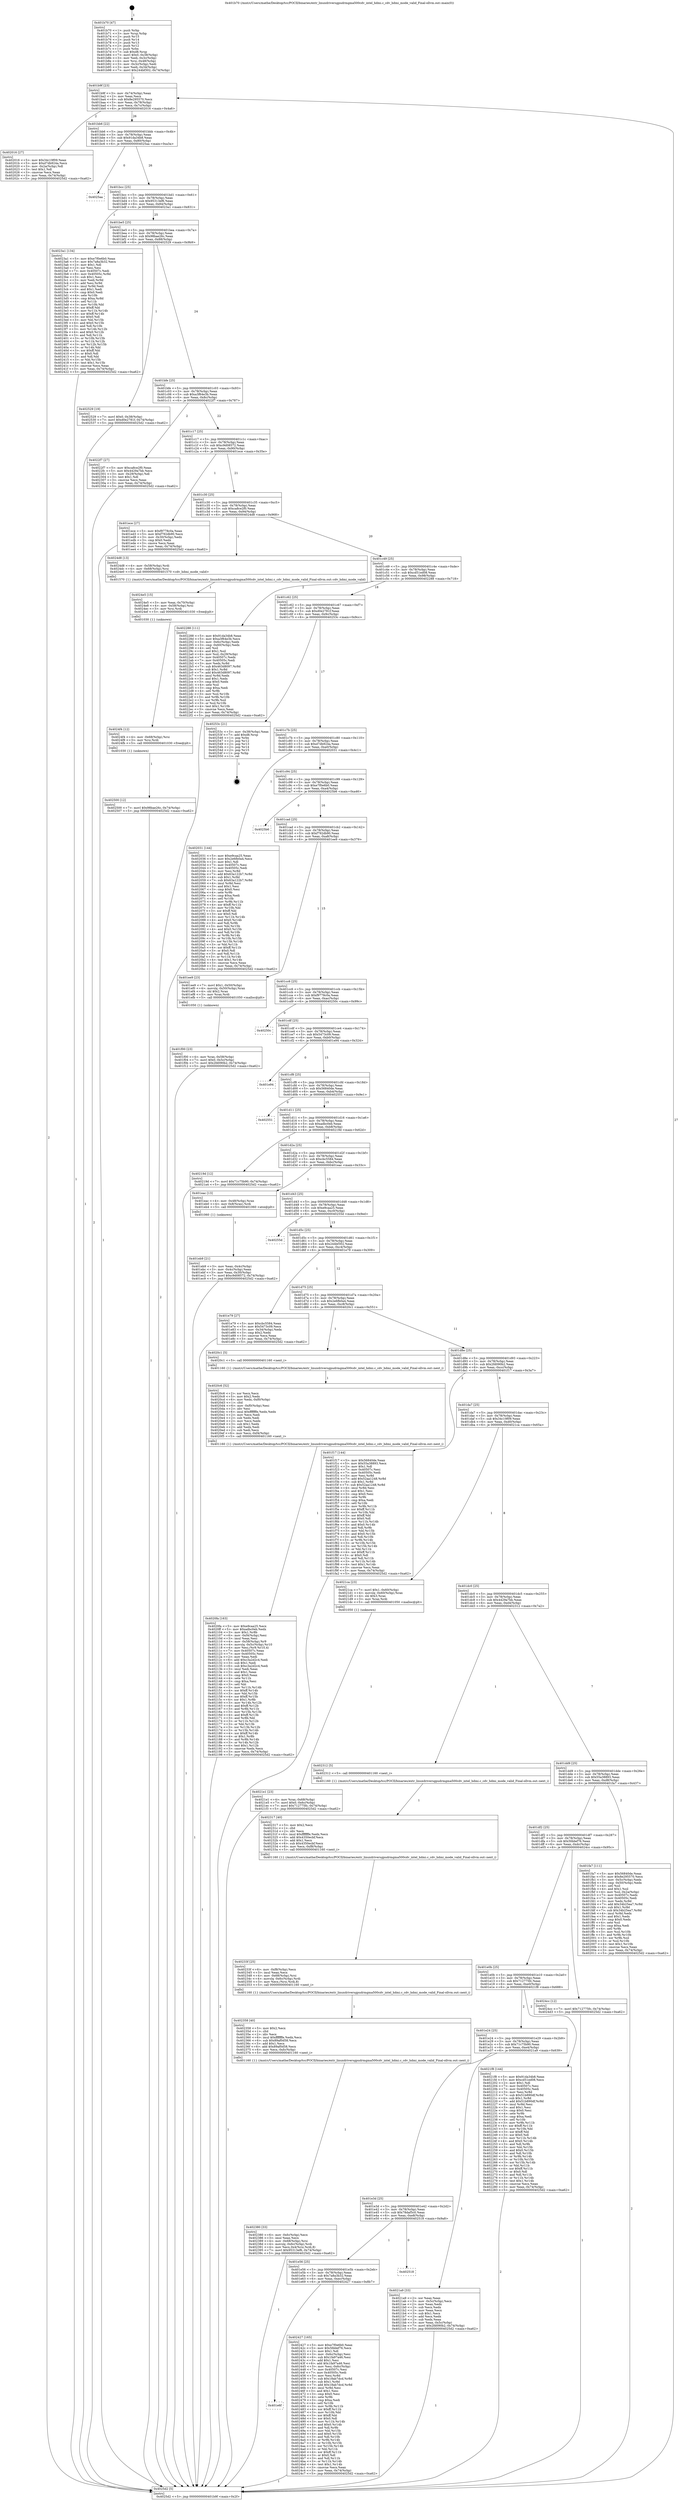 digraph "0x401b70" {
  label = "0x401b70 (/mnt/c/Users/mathe/Desktop/tcc/POCII/binaries/extr_linuxdriversgpudrmgma500cdv_intel_hdmi.c_cdv_hdmi_mode_valid_Final-ollvm.out::main(0))"
  labelloc = "t"
  node[shape=record]

  Entry [label="",width=0.3,height=0.3,shape=circle,fillcolor=black,style=filled]
  "0x401b9f" [label="{
     0x401b9f [23]\l
     | [instrs]\l
     &nbsp;&nbsp;0x401b9f \<+3\>: mov -0x74(%rbp),%eax\l
     &nbsp;&nbsp;0x401ba2 \<+2\>: mov %eax,%ecx\l
     &nbsp;&nbsp;0x401ba4 \<+6\>: sub $0x8e295570,%ecx\l
     &nbsp;&nbsp;0x401baa \<+3\>: mov %eax,-0x78(%rbp)\l
     &nbsp;&nbsp;0x401bad \<+3\>: mov %ecx,-0x7c(%rbp)\l
     &nbsp;&nbsp;0x401bb0 \<+6\>: je 0000000000402016 \<main+0x4a6\>\l
  }"]
  "0x402016" [label="{
     0x402016 [27]\l
     | [instrs]\l
     &nbsp;&nbsp;0x402016 \<+5\>: mov $0x34c19f09,%eax\l
     &nbsp;&nbsp;0x40201b \<+5\>: mov $0xd7db924a,%ecx\l
     &nbsp;&nbsp;0x402020 \<+3\>: mov -0x2a(%rbp),%dl\l
     &nbsp;&nbsp;0x402023 \<+3\>: test $0x1,%dl\l
     &nbsp;&nbsp;0x402026 \<+3\>: cmovne %ecx,%eax\l
     &nbsp;&nbsp;0x402029 \<+3\>: mov %eax,-0x74(%rbp)\l
     &nbsp;&nbsp;0x40202c \<+5\>: jmp 00000000004025d2 \<main+0xa62\>\l
  }"]
  "0x401bb6" [label="{
     0x401bb6 [22]\l
     | [instrs]\l
     &nbsp;&nbsp;0x401bb6 \<+5\>: jmp 0000000000401bbb \<main+0x4b\>\l
     &nbsp;&nbsp;0x401bbb \<+3\>: mov -0x78(%rbp),%eax\l
     &nbsp;&nbsp;0x401bbe \<+5\>: sub $0x91da34b8,%eax\l
     &nbsp;&nbsp;0x401bc3 \<+3\>: mov %eax,-0x80(%rbp)\l
     &nbsp;&nbsp;0x401bc6 \<+6\>: je 00000000004025aa \<main+0xa3a\>\l
  }"]
  Exit [label="",width=0.3,height=0.3,shape=circle,fillcolor=black,style=filled,peripheries=2]
  "0x4025aa" [label="{
     0x4025aa\l
  }", style=dashed]
  "0x401bcc" [label="{
     0x401bcc [25]\l
     | [instrs]\l
     &nbsp;&nbsp;0x401bcc \<+5\>: jmp 0000000000401bd1 \<main+0x61\>\l
     &nbsp;&nbsp;0x401bd1 \<+3\>: mov -0x78(%rbp),%eax\l
     &nbsp;&nbsp;0x401bd4 \<+5\>: sub $0x95313ef6,%eax\l
     &nbsp;&nbsp;0x401bd9 \<+6\>: mov %eax,-0x84(%rbp)\l
     &nbsp;&nbsp;0x401bdf \<+6\>: je 00000000004023a1 \<main+0x831\>\l
  }"]
  "0x402500" [label="{
     0x402500 [12]\l
     | [instrs]\l
     &nbsp;&nbsp;0x402500 \<+7\>: movl $0x98bae26c,-0x74(%rbp)\l
     &nbsp;&nbsp;0x402507 \<+5\>: jmp 00000000004025d2 \<main+0xa62\>\l
  }"]
  "0x4023a1" [label="{
     0x4023a1 [134]\l
     | [instrs]\l
     &nbsp;&nbsp;0x4023a1 \<+5\>: mov $0xe7f0e6b0,%eax\l
     &nbsp;&nbsp;0x4023a6 \<+5\>: mov $0x7a8a3b32,%ecx\l
     &nbsp;&nbsp;0x4023ab \<+2\>: mov $0x1,%dl\l
     &nbsp;&nbsp;0x4023ad \<+2\>: xor %esi,%esi\l
     &nbsp;&nbsp;0x4023af \<+7\>: mov 0x40507c,%edi\l
     &nbsp;&nbsp;0x4023b6 \<+8\>: mov 0x40505c,%r8d\l
     &nbsp;&nbsp;0x4023be \<+3\>: sub $0x1,%esi\l
     &nbsp;&nbsp;0x4023c1 \<+3\>: mov %edi,%r9d\l
     &nbsp;&nbsp;0x4023c4 \<+3\>: add %esi,%r9d\l
     &nbsp;&nbsp;0x4023c7 \<+4\>: imul %r9d,%edi\l
     &nbsp;&nbsp;0x4023cb \<+3\>: and $0x1,%edi\l
     &nbsp;&nbsp;0x4023ce \<+3\>: cmp $0x0,%edi\l
     &nbsp;&nbsp;0x4023d1 \<+4\>: sete %r10b\l
     &nbsp;&nbsp;0x4023d5 \<+4\>: cmp $0xa,%r8d\l
     &nbsp;&nbsp;0x4023d9 \<+4\>: setl %r11b\l
     &nbsp;&nbsp;0x4023dd \<+3\>: mov %r10b,%bl\l
     &nbsp;&nbsp;0x4023e0 \<+3\>: xor $0xff,%bl\l
     &nbsp;&nbsp;0x4023e3 \<+3\>: mov %r11b,%r14b\l
     &nbsp;&nbsp;0x4023e6 \<+4\>: xor $0xff,%r14b\l
     &nbsp;&nbsp;0x4023ea \<+3\>: xor $0x0,%dl\l
     &nbsp;&nbsp;0x4023ed \<+3\>: mov %bl,%r15b\l
     &nbsp;&nbsp;0x4023f0 \<+4\>: and $0x0,%r15b\l
     &nbsp;&nbsp;0x4023f4 \<+3\>: and %dl,%r10b\l
     &nbsp;&nbsp;0x4023f7 \<+3\>: mov %r14b,%r12b\l
     &nbsp;&nbsp;0x4023fa \<+4\>: and $0x0,%r12b\l
     &nbsp;&nbsp;0x4023fe \<+3\>: and %dl,%r11b\l
     &nbsp;&nbsp;0x402401 \<+3\>: or %r10b,%r15b\l
     &nbsp;&nbsp;0x402404 \<+3\>: or %r11b,%r12b\l
     &nbsp;&nbsp;0x402407 \<+3\>: xor %r12b,%r15b\l
     &nbsp;&nbsp;0x40240a \<+3\>: or %r14b,%bl\l
     &nbsp;&nbsp;0x40240d \<+3\>: xor $0xff,%bl\l
     &nbsp;&nbsp;0x402410 \<+3\>: or $0x0,%dl\l
     &nbsp;&nbsp;0x402413 \<+2\>: and %dl,%bl\l
     &nbsp;&nbsp;0x402415 \<+3\>: or %bl,%r15b\l
     &nbsp;&nbsp;0x402418 \<+4\>: test $0x1,%r15b\l
     &nbsp;&nbsp;0x40241c \<+3\>: cmovne %ecx,%eax\l
     &nbsp;&nbsp;0x40241f \<+3\>: mov %eax,-0x74(%rbp)\l
     &nbsp;&nbsp;0x402422 \<+5\>: jmp 00000000004025d2 \<main+0xa62\>\l
  }"]
  "0x401be5" [label="{
     0x401be5 [25]\l
     | [instrs]\l
     &nbsp;&nbsp;0x401be5 \<+5\>: jmp 0000000000401bea \<main+0x7a\>\l
     &nbsp;&nbsp;0x401bea \<+3\>: mov -0x78(%rbp),%eax\l
     &nbsp;&nbsp;0x401bed \<+5\>: sub $0x98bae26c,%eax\l
     &nbsp;&nbsp;0x401bf2 \<+6\>: mov %eax,-0x88(%rbp)\l
     &nbsp;&nbsp;0x401bf8 \<+6\>: je 0000000000402529 \<main+0x9b9\>\l
  }"]
  "0x4024f4" [label="{
     0x4024f4 [12]\l
     | [instrs]\l
     &nbsp;&nbsp;0x4024f4 \<+4\>: mov -0x68(%rbp),%rsi\l
     &nbsp;&nbsp;0x4024f8 \<+3\>: mov %rsi,%rdi\l
     &nbsp;&nbsp;0x4024fb \<+5\>: call 0000000000401030 \<free@plt\>\l
     | [calls]\l
     &nbsp;&nbsp;0x401030 \{1\} (unknown)\l
  }"]
  "0x402529" [label="{
     0x402529 [19]\l
     | [instrs]\l
     &nbsp;&nbsp;0x402529 \<+7\>: movl $0x0,-0x38(%rbp)\l
     &nbsp;&nbsp;0x402530 \<+7\>: movl $0xd0e2781f,-0x74(%rbp)\l
     &nbsp;&nbsp;0x402537 \<+5\>: jmp 00000000004025d2 \<main+0xa62\>\l
  }"]
  "0x401bfe" [label="{
     0x401bfe [25]\l
     | [instrs]\l
     &nbsp;&nbsp;0x401bfe \<+5\>: jmp 0000000000401c03 \<main+0x93\>\l
     &nbsp;&nbsp;0x401c03 \<+3\>: mov -0x78(%rbp),%eax\l
     &nbsp;&nbsp;0x401c06 \<+5\>: sub $0xa3f64e3b,%eax\l
     &nbsp;&nbsp;0x401c0b \<+6\>: mov %eax,-0x8c(%rbp)\l
     &nbsp;&nbsp;0x401c11 \<+6\>: je 00000000004022f7 \<main+0x787\>\l
  }"]
  "0x4024e5" [label="{
     0x4024e5 [15]\l
     | [instrs]\l
     &nbsp;&nbsp;0x4024e5 \<+3\>: mov %eax,-0x70(%rbp)\l
     &nbsp;&nbsp;0x4024e8 \<+4\>: mov -0x58(%rbp),%rsi\l
     &nbsp;&nbsp;0x4024ec \<+3\>: mov %rsi,%rdi\l
     &nbsp;&nbsp;0x4024ef \<+5\>: call 0000000000401030 \<free@plt\>\l
     | [calls]\l
     &nbsp;&nbsp;0x401030 \{1\} (unknown)\l
  }"]
  "0x4022f7" [label="{
     0x4022f7 [27]\l
     | [instrs]\l
     &nbsp;&nbsp;0x4022f7 \<+5\>: mov $0xca8ce2f0,%eax\l
     &nbsp;&nbsp;0x4022fc \<+5\>: mov $0x4429a7bb,%ecx\l
     &nbsp;&nbsp;0x402301 \<+3\>: mov -0x29(%rbp),%dl\l
     &nbsp;&nbsp;0x402304 \<+3\>: test $0x1,%dl\l
     &nbsp;&nbsp;0x402307 \<+3\>: cmovne %ecx,%eax\l
     &nbsp;&nbsp;0x40230a \<+3\>: mov %eax,-0x74(%rbp)\l
     &nbsp;&nbsp;0x40230d \<+5\>: jmp 00000000004025d2 \<main+0xa62\>\l
  }"]
  "0x401c17" [label="{
     0x401c17 [25]\l
     | [instrs]\l
     &nbsp;&nbsp;0x401c17 \<+5\>: jmp 0000000000401c1c \<main+0xac\>\l
     &nbsp;&nbsp;0x401c1c \<+3\>: mov -0x78(%rbp),%eax\l
     &nbsp;&nbsp;0x401c1f \<+5\>: sub $0xc9d08572,%eax\l
     &nbsp;&nbsp;0x401c24 \<+6\>: mov %eax,-0x90(%rbp)\l
     &nbsp;&nbsp;0x401c2a \<+6\>: je 0000000000401ece \<main+0x35e\>\l
  }"]
  "0x401e6f" [label="{
     0x401e6f\l
  }", style=dashed]
  "0x401ece" [label="{
     0x401ece [27]\l
     | [instrs]\l
     &nbsp;&nbsp;0x401ece \<+5\>: mov $0xf9778c0a,%eax\l
     &nbsp;&nbsp;0x401ed3 \<+5\>: mov $0xf792db90,%ecx\l
     &nbsp;&nbsp;0x401ed8 \<+3\>: mov -0x30(%rbp),%edx\l
     &nbsp;&nbsp;0x401edb \<+3\>: cmp $0x0,%edx\l
     &nbsp;&nbsp;0x401ede \<+3\>: cmove %ecx,%eax\l
     &nbsp;&nbsp;0x401ee1 \<+3\>: mov %eax,-0x74(%rbp)\l
     &nbsp;&nbsp;0x401ee4 \<+5\>: jmp 00000000004025d2 \<main+0xa62\>\l
  }"]
  "0x401c30" [label="{
     0x401c30 [25]\l
     | [instrs]\l
     &nbsp;&nbsp;0x401c30 \<+5\>: jmp 0000000000401c35 \<main+0xc5\>\l
     &nbsp;&nbsp;0x401c35 \<+3\>: mov -0x78(%rbp),%eax\l
     &nbsp;&nbsp;0x401c38 \<+5\>: sub $0xca8ce2f0,%eax\l
     &nbsp;&nbsp;0x401c3d \<+6\>: mov %eax,-0x94(%rbp)\l
     &nbsp;&nbsp;0x401c43 \<+6\>: je 00000000004024d8 \<main+0x968\>\l
  }"]
  "0x402427" [label="{
     0x402427 [165]\l
     | [instrs]\l
     &nbsp;&nbsp;0x402427 \<+5\>: mov $0xe7f0e6b0,%eax\l
     &nbsp;&nbsp;0x40242c \<+5\>: mov $0x5fddef76,%ecx\l
     &nbsp;&nbsp;0x402431 \<+2\>: mov $0x1,%dl\l
     &nbsp;&nbsp;0x402433 \<+3\>: mov -0x6c(%rbp),%esi\l
     &nbsp;&nbsp;0x402436 \<+6\>: sub $0x1fa97a46,%esi\l
     &nbsp;&nbsp;0x40243c \<+3\>: add $0x1,%esi\l
     &nbsp;&nbsp;0x40243f \<+6\>: add $0x1fa97a46,%esi\l
     &nbsp;&nbsp;0x402445 \<+3\>: mov %esi,-0x6c(%rbp)\l
     &nbsp;&nbsp;0x402448 \<+7\>: mov 0x40507c,%esi\l
     &nbsp;&nbsp;0x40244f \<+7\>: mov 0x40505c,%edi\l
     &nbsp;&nbsp;0x402456 \<+3\>: mov %esi,%r8d\l
     &nbsp;&nbsp;0x402459 \<+7\>: sub $0x18ab7dcd,%r8d\l
     &nbsp;&nbsp;0x402460 \<+4\>: sub $0x1,%r8d\l
     &nbsp;&nbsp;0x402464 \<+7\>: add $0x18ab7dcd,%r8d\l
     &nbsp;&nbsp;0x40246b \<+4\>: imul %r8d,%esi\l
     &nbsp;&nbsp;0x40246f \<+3\>: and $0x1,%esi\l
     &nbsp;&nbsp;0x402472 \<+3\>: cmp $0x0,%esi\l
     &nbsp;&nbsp;0x402475 \<+4\>: sete %r9b\l
     &nbsp;&nbsp;0x402479 \<+3\>: cmp $0xa,%edi\l
     &nbsp;&nbsp;0x40247c \<+4\>: setl %r10b\l
     &nbsp;&nbsp;0x402480 \<+3\>: mov %r9b,%r11b\l
     &nbsp;&nbsp;0x402483 \<+4\>: xor $0xff,%r11b\l
     &nbsp;&nbsp;0x402487 \<+3\>: mov %r10b,%bl\l
     &nbsp;&nbsp;0x40248a \<+3\>: xor $0xff,%bl\l
     &nbsp;&nbsp;0x40248d \<+3\>: xor $0x0,%dl\l
     &nbsp;&nbsp;0x402490 \<+3\>: mov %r11b,%r14b\l
     &nbsp;&nbsp;0x402493 \<+4\>: and $0x0,%r14b\l
     &nbsp;&nbsp;0x402497 \<+3\>: and %dl,%r9b\l
     &nbsp;&nbsp;0x40249a \<+3\>: mov %bl,%r15b\l
     &nbsp;&nbsp;0x40249d \<+4\>: and $0x0,%r15b\l
     &nbsp;&nbsp;0x4024a1 \<+3\>: and %dl,%r10b\l
     &nbsp;&nbsp;0x4024a4 \<+3\>: or %r9b,%r14b\l
     &nbsp;&nbsp;0x4024a7 \<+3\>: or %r10b,%r15b\l
     &nbsp;&nbsp;0x4024aa \<+3\>: xor %r15b,%r14b\l
     &nbsp;&nbsp;0x4024ad \<+3\>: or %bl,%r11b\l
     &nbsp;&nbsp;0x4024b0 \<+4\>: xor $0xff,%r11b\l
     &nbsp;&nbsp;0x4024b4 \<+3\>: or $0x0,%dl\l
     &nbsp;&nbsp;0x4024b7 \<+3\>: and %dl,%r11b\l
     &nbsp;&nbsp;0x4024ba \<+3\>: or %r11b,%r14b\l
     &nbsp;&nbsp;0x4024bd \<+4\>: test $0x1,%r14b\l
     &nbsp;&nbsp;0x4024c1 \<+3\>: cmovne %ecx,%eax\l
     &nbsp;&nbsp;0x4024c4 \<+3\>: mov %eax,-0x74(%rbp)\l
     &nbsp;&nbsp;0x4024c7 \<+5\>: jmp 00000000004025d2 \<main+0xa62\>\l
  }"]
  "0x4024d8" [label="{
     0x4024d8 [13]\l
     | [instrs]\l
     &nbsp;&nbsp;0x4024d8 \<+4\>: mov -0x58(%rbp),%rdi\l
     &nbsp;&nbsp;0x4024dc \<+4\>: mov -0x68(%rbp),%rsi\l
     &nbsp;&nbsp;0x4024e0 \<+5\>: call 0000000000401570 \<cdv_hdmi_mode_valid\>\l
     | [calls]\l
     &nbsp;&nbsp;0x401570 \{1\} (/mnt/c/Users/mathe/Desktop/tcc/POCII/binaries/extr_linuxdriversgpudrmgma500cdv_intel_hdmi.c_cdv_hdmi_mode_valid_Final-ollvm.out::cdv_hdmi_mode_valid)\l
  }"]
  "0x401c49" [label="{
     0x401c49 [25]\l
     | [instrs]\l
     &nbsp;&nbsp;0x401c49 \<+5\>: jmp 0000000000401c4e \<main+0xde\>\l
     &nbsp;&nbsp;0x401c4e \<+3\>: mov -0x78(%rbp),%eax\l
     &nbsp;&nbsp;0x401c51 \<+5\>: sub $0xcd51ed08,%eax\l
     &nbsp;&nbsp;0x401c56 \<+6\>: mov %eax,-0x98(%rbp)\l
     &nbsp;&nbsp;0x401c5c \<+6\>: je 0000000000402288 \<main+0x718\>\l
  }"]
  "0x401e56" [label="{
     0x401e56 [25]\l
     | [instrs]\l
     &nbsp;&nbsp;0x401e56 \<+5\>: jmp 0000000000401e5b \<main+0x2eb\>\l
     &nbsp;&nbsp;0x401e5b \<+3\>: mov -0x78(%rbp),%eax\l
     &nbsp;&nbsp;0x401e5e \<+5\>: sub $0x7a8a3b32,%eax\l
     &nbsp;&nbsp;0x401e63 \<+6\>: mov %eax,-0xec(%rbp)\l
     &nbsp;&nbsp;0x401e69 \<+6\>: je 0000000000402427 \<main+0x8b7\>\l
  }"]
  "0x402288" [label="{
     0x402288 [111]\l
     | [instrs]\l
     &nbsp;&nbsp;0x402288 \<+5\>: mov $0x91da34b8,%eax\l
     &nbsp;&nbsp;0x40228d \<+5\>: mov $0xa3f64e3b,%ecx\l
     &nbsp;&nbsp;0x402292 \<+3\>: mov -0x6c(%rbp),%edx\l
     &nbsp;&nbsp;0x402295 \<+3\>: cmp -0x60(%rbp),%edx\l
     &nbsp;&nbsp;0x402298 \<+4\>: setl %sil\l
     &nbsp;&nbsp;0x40229c \<+4\>: and $0x1,%sil\l
     &nbsp;&nbsp;0x4022a0 \<+4\>: mov %sil,-0x29(%rbp)\l
     &nbsp;&nbsp;0x4022a4 \<+7\>: mov 0x40507c,%edx\l
     &nbsp;&nbsp;0x4022ab \<+7\>: mov 0x40505c,%edi\l
     &nbsp;&nbsp;0x4022b2 \<+3\>: mov %edx,%r8d\l
     &nbsp;&nbsp;0x4022b5 \<+7\>: sub $0x463d8097,%r8d\l
     &nbsp;&nbsp;0x4022bc \<+4\>: sub $0x1,%r8d\l
     &nbsp;&nbsp;0x4022c0 \<+7\>: add $0x463d8097,%r8d\l
     &nbsp;&nbsp;0x4022c7 \<+4\>: imul %r8d,%edx\l
     &nbsp;&nbsp;0x4022cb \<+3\>: and $0x1,%edx\l
     &nbsp;&nbsp;0x4022ce \<+3\>: cmp $0x0,%edx\l
     &nbsp;&nbsp;0x4022d1 \<+4\>: sete %sil\l
     &nbsp;&nbsp;0x4022d5 \<+3\>: cmp $0xa,%edi\l
     &nbsp;&nbsp;0x4022d8 \<+4\>: setl %r9b\l
     &nbsp;&nbsp;0x4022dc \<+3\>: mov %sil,%r10b\l
     &nbsp;&nbsp;0x4022df \<+3\>: and %r9b,%r10b\l
     &nbsp;&nbsp;0x4022e2 \<+3\>: xor %r9b,%sil\l
     &nbsp;&nbsp;0x4022e5 \<+3\>: or %sil,%r10b\l
     &nbsp;&nbsp;0x4022e8 \<+4\>: test $0x1,%r10b\l
     &nbsp;&nbsp;0x4022ec \<+3\>: cmovne %ecx,%eax\l
     &nbsp;&nbsp;0x4022ef \<+3\>: mov %eax,-0x74(%rbp)\l
     &nbsp;&nbsp;0x4022f2 \<+5\>: jmp 00000000004025d2 \<main+0xa62\>\l
  }"]
  "0x401c62" [label="{
     0x401c62 [25]\l
     | [instrs]\l
     &nbsp;&nbsp;0x401c62 \<+5\>: jmp 0000000000401c67 \<main+0xf7\>\l
     &nbsp;&nbsp;0x401c67 \<+3\>: mov -0x78(%rbp),%eax\l
     &nbsp;&nbsp;0x401c6a \<+5\>: sub $0xd0e2781f,%eax\l
     &nbsp;&nbsp;0x401c6f \<+6\>: mov %eax,-0x9c(%rbp)\l
     &nbsp;&nbsp;0x401c75 \<+6\>: je 000000000040253c \<main+0x9cc\>\l
  }"]
  "0x402518" [label="{
     0x402518\l
  }", style=dashed]
  "0x40253c" [label="{
     0x40253c [21]\l
     | [instrs]\l
     &nbsp;&nbsp;0x40253c \<+3\>: mov -0x38(%rbp),%eax\l
     &nbsp;&nbsp;0x40253f \<+7\>: add $0xd8,%rsp\l
     &nbsp;&nbsp;0x402546 \<+1\>: pop %rbx\l
     &nbsp;&nbsp;0x402547 \<+2\>: pop %r12\l
     &nbsp;&nbsp;0x402549 \<+2\>: pop %r13\l
     &nbsp;&nbsp;0x40254b \<+2\>: pop %r14\l
     &nbsp;&nbsp;0x40254d \<+2\>: pop %r15\l
     &nbsp;&nbsp;0x40254f \<+1\>: pop %rbp\l
     &nbsp;&nbsp;0x402550 \<+1\>: ret\l
  }"]
  "0x401c7b" [label="{
     0x401c7b [25]\l
     | [instrs]\l
     &nbsp;&nbsp;0x401c7b \<+5\>: jmp 0000000000401c80 \<main+0x110\>\l
     &nbsp;&nbsp;0x401c80 \<+3\>: mov -0x78(%rbp),%eax\l
     &nbsp;&nbsp;0x401c83 \<+5\>: sub $0xd7db924a,%eax\l
     &nbsp;&nbsp;0x401c88 \<+6\>: mov %eax,-0xa0(%rbp)\l
     &nbsp;&nbsp;0x401c8e \<+6\>: je 0000000000402031 \<main+0x4c1\>\l
  }"]
  "0x402380" [label="{
     0x402380 [33]\l
     | [instrs]\l
     &nbsp;&nbsp;0x402380 \<+6\>: mov -0xfc(%rbp),%ecx\l
     &nbsp;&nbsp;0x402386 \<+3\>: imul %eax,%ecx\l
     &nbsp;&nbsp;0x402389 \<+4\>: mov -0x68(%rbp),%rsi\l
     &nbsp;&nbsp;0x40238d \<+4\>: movslq -0x6c(%rbp),%rdi\l
     &nbsp;&nbsp;0x402391 \<+4\>: mov %ecx,0x4(%rsi,%rdi,8)\l
     &nbsp;&nbsp;0x402395 \<+7\>: movl $0x95313ef6,-0x74(%rbp)\l
     &nbsp;&nbsp;0x40239c \<+5\>: jmp 00000000004025d2 \<main+0xa62\>\l
  }"]
  "0x402031" [label="{
     0x402031 [144]\l
     | [instrs]\l
     &nbsp;&nbsp;0x402031 \<+5\>: mov $0xe9caa25,%eax\l
     &nbsp;&nbsp;0x402036 \<+5\>: mov $0x2e6fb0a4,%ecx\l
     &nbsp;&nbsp;0x40203b \<+2\>: mov $0x1,%dl\l
     &nbsp;&nbsp;0x40203d \<+7\>: mov 0x40507c,%esi\l
     &nbsp;&nbsp;0x402044 \<+7\>: mov 0x40505c,%edi\l
     &nbsp;&nbsp;0x40204b \<+3\>: mov %esi,%r8d\l
     &nbsp;&nbsp;0x40204e \<+7\>: add $0x63a122b7,%r8d\l
     &nbsp;&nbsp;0x402055 \<+4\>: sub $0x1,%r8d\l
     &nbsp;&nbsp;0x402059 \<+7\>: sub $0x63a122b7,%r8d\l
     &nbsp;&nbsp;0x402060 \<+4\>: imul %r8d,%esi\l
     &nbsp;&nbsp;0x402064 \<+3\>: and $0x1,%esi\l
     &nbsp;&nbsp;0x402067 \<+3\>: cmp $0x0,%esi\l
     &nbsp;&nbsp;0x40206a \<+4\>: sete %r9b\l
     &nbsp;&nbsp;0x40206e \<+3\>: cmp $0xa,%edi\l
     &nbsp;&nbsp;0x402071 \<+4\>: setl %r10b\l
     &nbsp;&nbsp;0x402075 \<+3\>: mov %r9b,%r11b\l
     &nbsp;&nbsp;0x402078 \<+4\>: xor $0xff,%r11b\l
     &nbsp;&nbsp;0x40207c \<+3\>: mov %r10b,%bl\l
     &nbsp;&nbsp;0x40207f \<+3\>: xor $0xff,%bl\l
     &nbsp;&nbsp;0x402082 \<+3\>: xor $0x0,%dl\l
     &nbsp;&nbsp;0x402085 \<+3\>: mov %r11b,%r14b\l
     &nbsp;&nbsp;0x402088 \<+4\>: and $0x0,%r14b\l
     &nbsp;&nbsp;0x40208c \<+3\>: and %dl,%r9b\l
     &nbsp;&nbsp;0x40208f \<+3\>: mov %bl,%r15b\l
     &nbsp;&nbsp;0x402092 \<+4\>: and $0x0,%r15b\l
     &nbsp;&nbsp;0x402096 \<+3\>: and %dl,%r10b\l
     &nbsp;&nbsp;0x402099 \<+3\>: or %r9b,%r14b\l
     &nbsp;&nbsp;0x40209c \<+3\>: or %r10b,%r15b\l
     &nbsp;&nbsp;0x40209f \<+3\>: xor %r15b,%r14b\l
     &nbsp;&nbsp;0x4020a2 \<+3\>: or %bl,%r11b\l
     &nbsp;&nbsp;0x4020a5 \<+4\>: xor $0xff,%r11b\l
     &nbsp;&nbsp;0x4020a9 \<+3\>: or $0x0,%dl\l
     &nbsp;&nbsp;0x4020ac \<+3\>: and %dl,%r11b\l
     &nbsp;&nbsp;0x4020af \<+3\>: or %r11b,%r14b\l
     &nbsp;&nbsp;0x4020b2 \<+4\>: test $0x1,%r14b\l
     &nbsp;&nbsp;0x4020b6 \<+3\>: cmovne %ecx,%eax\l
     &nbsp;&nbsp;0x4020b9 \<+3\>: mov %eax,-0x74(%rbp)\l
     &nbsp;&nbsp;0x4020bc \<+5\>: jmp 00000000004025d2 \<main+0xa62\>\l
  }"]
  "0x401c94" [label="{
     0x401c94 [25]\l
     | [instrs]\l
     &nbsp;&nbsp;0x401c94 \<+5\>: jmp 0000000000401c99 \<main+0x129\>\l
     &nbsp;&nbsp;0x401c99 \<+3\>: mov -0x78(%rbp),%eax\l
     &nbsp;&nbsp;0x401c9c \<+5\>: sub $0xe7f0e6b0,%eax\l
     &nbsp;&nbsp;0x401ca1 \<+6\>: mov %eax,-0xa4(%rbp)\l
     &nbsp;&nbsp;0x401ca7 \<+6\>: je 00000000004025b6 \<main+0xa46\>\l
  }"]
  "0x402358" [label="{
     0x402358 [40]\l
     | [instrs]\l
     &nbsp;&nbsp;0x402358 \<+5\>: mov $0x2,%ecx\l
     &nbsp;&nbsp;0x40235d \<+1\>: cltd\l
     &nbsp;&nbsp;0x40235e \<+2\>: idiv %ecx\l
     &nbsp;&nbsp;0x402360 \<+6\>: imul $0xfffffffe,%edx,%ecx\l
     &nbsp;&nbsp;0x402366 \<+6\>: sub $0x89af0d58,%ecx\l
     &nbsp;&nbsp;0x40236c \<+3\>: add $0x1,%ecx\l
     &nbsp;&nbsp;0x40236f \<+6\>: add $0x89af0d58,%ecx\l
     &nbsp;&nbsp;0x402375 \<+6\>: mov %ecx,-0xfc(%rbp)\l
     &nbsp;&nbsp;0x40237b \<+5\>: call 0000000000401160 \<next_i\>\l
     | [calls]\l
     &nbsp;&nbsp;0x401160 \{1\} (/mnt/c/Users/mathe/Desktop/tcc/POCII/binaries/extr_linuxdriversgpudrmgma500cdv_intel_hdmi.c_cdv_hdmi_mode_valid_Final-ollvm.out::next_i)\l
  }"]
  "0x4025b6" [label="{
     0x4025b6\l
  }", style=dashed]
  "0x401cad" [label="{
     0x401cad [25]\l
     | [instrs]\l
     &nbsp;&nbsp;0x401cad \<+5\>: jmp 0000000000401cb2 \<main+0x142\>\l
     &nbsp;&nbsp;0x401cb2 \<+3\>: mov -0x78(%rbp),%eax\l
     &nbsp;&nbsp;0x401cb5 \<+5\>: sub $0xf792db90,%eax\l
     &nbsp;&nbsp;0x401cba \<+6\>: mov %eax,-0xa8(%rbp)\l
     &nbsp;&nbsp;0x401cc0 \<+6\>: je 0000000000401ee9 \<main+0x379\>\l
  }"]
  "0x40233f" [label="{
     0x40233f [25]\l
     | [instrs]\l
     &nbsp;&nbsp;0x40233f \<+6\>: mov -0xf8(%rbp),%ecx\l
     &nbsp;&nbsp;0x402345 \<+3\>: imul %eax,%ecx\l
     &nbsp;&nbsp;0x402348 \<+4\>: mov -0x68(%rbp),%rsi\l
     &nbsp;&nbsp;0x40234c \<+4\>: movslq -0x6c(%rbp),%rdi\l
     &nbsp;&nbsp;0x402350 \<+3\>: mov %ecx,(%rsi,%rdi,8)\l
     &nbsp;&nbsp;0x402353 \<+5\>: call 0000000000401160 \<next_i\>\l
     | [calls]\l
     &nbsp;&nbsp;0x401160 \{1\} (/mnt/c/Users/mathe/Desktop/tcc/POCII/binaries/extr_linuxdriversgpudrmgma500cdv_intel_hdmi.c_cdv_hdmi_mode_valid_Final-ollvm.out::next_i)\l
  }"]
  "0x401ee9" [label="{
     0x401ee9 [23]\l
     | [instrs]\l
     &nbsp;&nbsp;0x401ee9 \<+7\>: movl $0x1,-0x50(%rbp)\l
     &nbsp;&nbsp;0x401ef0 \<+4\>: movslq -0x50(%rbp),%rax\l
     &nbsp;&nbsp;0x401ef4 \<+4\>: shl $0x2,%rax\l
     &nbsp;&nbsp;0x401ef8 \<+3\>: mov %rax,%rdi\l
     &nbsp;&nbsp;0x401efb \<+5\>: call 0000000000401050 \<malloc@plt\>\l
     | [calls]\l
     &nbsp;&nbsp;0x401050 \{1\} (unknown)\l
  }"]
  "0x401cc6" [label="{
     0x401cc6 [25]\l
     | [instrs]\l
     &nbsp;&nbsp;0x401cc6 \<+5\>: jmp 0000000000401ccb \<main+0x15b\>\l
     &nbsp;&nbsp;0x401ccb \<+3\>: mov -0x78(%rbp),%eax\l
     &nbsp;&nbsp;0x401cce \<+5\>: sub $0xf9778c0a,%eax\l
     &nbsp;&nbsp;0x401cd3 \<+6\>: mov %eax,-0xac(%rbp)\l
     &nbsp;&nbsp;0x401cd9 \<+6\>: je 000000000040250c \<main+0x99c\>\l
  }"]
  "0x402317" [label="{
     0x402317 [40]\l
     | [instrs]\l
     &nbsp;&nbsp;0x402317 \<+5\>: mov $0x2,%ecx\l
     &nbsp;&nbsp;0x40231c \<+1\>: cltd\l
     &nbsp;&nbsp;0x40231d \<+2\>: idiv %ecx\l
     &nbsp;&nbsp;0x40231f \<+6\>: imul $0xfffffffe,%edx,%ecx\l
     &nbsp;&nbsp;0x402325 \<+6\>: add $0x4350ecbf,%ecx\l
     &nbsp;&nbsp;0x40232b \<+3\>: add $0x1,%ecx\l
     &nbsp;&nbsp;0x40232e \<+6\>: sub $0x4350ecbf,%ecx\l
     &nbsp;&nbsp;0x402334 \<+6\>: mov %ecx,-0xf8(%rbp)\l
     &nbsp;&nbsp;0x40233a \<+5\>: call 0000000000401160 \<next_i\>\l
     | [calls]\l
     &nbsp;&nbsp;0x401160 \{1\} (/mnt/c/Users/mathe/Desktop/tcc/POCII/binaries/extr_linuxdriversgpudrmgma500cdv_intel_hdmi.c_cdv_hdmi_mode_valid_Final-ollvm.out::next_i)\l
  }"]
  "0x40250c" [label="{
     0x40250c\l
  }", style=dashed]
  "0x401cdf" [label="{
     0x401cdf [25]\l
     | [instrs]\l
     &nbsp;&nbsp;0x401cdf \<+5\>: jmp 0000000000401ce4 \<main+0x174\>\l
     &nbsp;&nbsp;0x401ce4 \<+3\>: mov -0x78(%rbp),%eax\l
     &nbsp;&nbsp;0x401ce7 \<+5\>: sub $0x5473c09,%eax\l
     &nbsp;&nbsp;0x401cec \<+6\>: mov %eax,-0xb0(%rbp)\l
     &nbsp;&nbsp;0x401cf2 \<+6\>: je 0000000000401e94 \<main+0x324\>\l
  }"]
  "0x4021e1" [label="{
     0x4021e1 [23]\l
     | [instrs]\l
     &nbsp;&nbsp;0x4021e1 \<+4\>: mov %rax,-0x68(%rbp)\l
     &nbsp;&nbsp;0x4021e5 \<+7\>: movl $0x0,-0x6c(%rbp)\l
     &nbsp;&nbsp;0x4021ec \<+7\>: movl $0x712775fc,-0x74(%rbp)\l
     &nbsp;&nbsp;0x4021f3 \<+5\>: jmp 00000000004025d2 \<main+0xa62\>\l
  }"]
  "0x401e94" [label="{
     0x401e94\l
  }", style=dashed]
  "0x401cf8" [label="{
     0x401cf8 [25]\l
     | [instrs]\l
     &nbsp;&nbsp;0x401cf8 \<+5\>: jmp 0000000000401cfd \<main+0x18d\>\l
     &nbsp;&nbsp;0x401cfd \<+3\>: mov -0x78(%rbp),%eax\l
     &nbsp;&nbsp;0x401d00 \<+5\>: sub $0x56840de,%eax\l
     &nbsp;&nbsp;0x401d05 \<+6\>: mov %eax,-0xb4(%rbp)\l
     &nbsp;&nbsp;0x401d0b \<+6\>: je 0000000000402551 \<main+0x9e1\>\l
  }"]
  "0x401e3d" [label="{
     0x401e3d [25]\l
     | [instrs]\l
     &nbsp;&nbsp;0x401e3d \<+5\>: jmp 0000000000401e42 \<main+0x2d2\>\l
     &nbsp;&nbsp;0x401e42 \<+3\>: mov -0x78(%rbp),%eax\l
     &nbsp;&nbsp;0x401e45 \<+5\>: sub $0x78daf5c0,%eax\l
     &nbsp;&nbsp;0x401e4a \<+6\>: mov %eax,-0xe8(%rbp)\l
     &nbsp;&nbsp;0x401e50 \<+6\>: je 0000000000402518 \<main+0x9a8\>\l
  }"]
  "0x402551" [label="{
     0x402551\l
  }", style=dashed]
  "0x401d11" [label="{
     0x401d11 [25]\l
     | [instrs]\l
     &nbsp;&nbsp;0x401d11 \<+5\>: jmp 0000000000401d16 \<main+0x1a6\>\l
     &nbsp;&nbsp;0x401d16 \<+3\>: mov -0x78(%rbp),%eax\l
     &nbsp;&nbsp;0x401d19 \<+5\>: sub $0xadbc0eb,%eax\l
     &nbsp;&nbsp;0x401d1e \<+6\>: mov %eax,-0xb8(%rbp)\l
     &nbsp;&nbsp;0x401d24 \<+6\>: je 000000000040219d \<main+0x62d\>\l
  }"]
  "0x4021a9" [label="{
     0x4021a9 [33]\l
     | [instrs]\l
     &nbsp;&nbsp;0x4021a9 \<+2\>: xor %eax,%eax\l
     &nbsp;&nbsp;0x4021ab \<+3\>: mov -0x5c(%rbp),%ecx\l
     &nbsp;&nbsp;0x4021ae \<+2\>: mov %eax,%edx\l
     &nbsp;&nbsp;0x4021b0 \<+2\>: sub %ecx,%edx\l
     &nbsp;&nbsp;0x4021b2 \<+2\>: mov %eax,%ecx\l
     &nbsp;&nbsp;0x4021b4 \<+3\>: sub $0x1,%ecx\l
     &nbsp;&nbsp;0x4021b7 \<+2\>: add %ecx,%edx\l
     &nbsp;&nbsp;0x4021b9 \<+2\>: sub %edx,%eax\l
     &nbsp;&nbsp;0x4021bb \<+3\>: mov %eax,-0x5c(%rbp)\l
     &nbsp;&nbsp;0x4021be \<+7\>: movl $0x2fd090b2,-0x74(%rbp)\l
     &nbsp;&nbsp;0x4021c5 \<+5\>: jmp 00000000004025d2 \<main+0xa62\>\l
  }"]
  "0x40219d" [label="{
     0x40219d [12]\l
     | [instrs]\l
     &nbsp;&nbsp;0x40219d \<+7\>: movl $0x71c75b90,-0x74(%rbp)\l
     &nbsp;&nbsp;0x4021a4 \<+5\>: jmp 00000000004025d2 \<main+0xa62\>\l
  }"]
  "0x401d2a" [label="{
     0x401d2a [25]\l
     | [instrs]\l
     &nbsp;&nbsp;0x401d2a \<+5\>: jmp 0000000000401d2f \<main+0x1bf\>\l
     &nbsp;&nbsp;0x401d2f \<+3\>: mov -0x78(%rbp),%eax\l
     &nbsp;&nbsp;0x401d32 \<+5\>: sub $0xcbc5584,%eax\l
     &nbsp;&nbsp;0x401d37 \<+6\>: mov %eax,-0xbc(%rbp)\l
     &nbsp;&nbsp;0x401d3d \<+6\>: je 0000000000401eac \<main+0x33c\>\l
  }"]
  "0x401e24" [label="{
     0x401e24 [25]\l
     | [instrs]\l
     &nbsp;&nbsp;0x401e24 \<+5\>: jmp 0000000000401e29 \<main+0x2b9\>\l
     &nbsp;&nbsp;0x401e29 \<+3\>: mov -0x78(%rbp),%eax\l
     &nbsp;&nbsp;0x401e2c \<+5\>: sub $0x71c75b90,%eax\l
     &nbsp;&nbsp;0x401e31 \<+6\>: mov %eax,-0xe4(%rbp)\l
     &nbsp;&nbsp;0x401e37 \<+6\>: je 00000000004021a9 \<main+0x639\>\l
  }"]
  "0x401eac" [label="{
     0x401eac [13]\l
     | [instrs]\l
     &nbsp;&nbsp;0x401eac \<+4\>: mov -0x48(%rbp),%rax\l
     &nbsp;&nbsp;0x401eb0 \<+4\>: mov 0x8(%rax),%rdi\l
     &nbsp;&nbsp;0x401eb4 \<+5\>: call 0000000000401060 \<atoi@plt\>\l
     | [calls]\l
     &nbsp;&nbsp;0x401060 \{1\} (unknown)\l
  }"]
  "0x401d43" [label="{
     0x401d43 [25]\l
     | [instrs]\l
     &nbsp;&nbsp;0x401d43 \<+5\>: jmp 0000000000401d48 \<main+0x1d8\>\l
     &nbsp;&nbsp;0x401d48 \<+3\>: mov -0x78(%rbp),%eax\l
     &nbsp;&nbsp;0x401d4b \<+5\>: sub $0xe9caa25,%eax\l
     &nbsp;&nbsp;0x401d50 \<+6\>: mov %eax,-0xc0(%rbp)\l
     &nbsp;&nbsp;0x401d56 \<+6\>: je 000000000040255d \<main+0x9ed\>\l
  }"]
  "0x4021f8" [label="{
     0x4021f8 [144]\l
     | [instrs]\l
     &nbsp;&nbsp;0x4021f8 \<+5\>: mov $0x91da34b8,%eax\l
     &nbsp;&nbsp;0x4021fd \<+5\>: mov $0xcd51ed08,%ecx\l
     &nbsp;&nbsp;0x402202 \<+2\>: mov $0x1,%dl\l
     &nbsp;&nbsp;0x402204 \<+7\>: mov 0x40507c,%esi\l
     &nbsp;&nbsp;0x40220b \<+7\>: mov 0x40505c,%edi\l
     &nbsp;&nbsp;0x402212 \<+3\>: mov %esi,%r8d\l
     &nbsp;&nbsp;0x402215 \<+7\>: sub $0x51b890df,%r8d\l
     &nbsp;&nbsp;0x40221c \<+4\>: sub $0x1,%r8d\l
     &nbsp;&nbsp;0x402220 \<+7\>: add $0x51b890df,%r8d\l
     &nbsp;&nbsp;0x402227 \<+4\>: imul %r8d,%esi\l
     &nbsp;&nbsp;0x40222b \<+3\>: and $0x1,%esi\l
     &nbsp;&nbsp;0x40222e \<+3\>: cmp $0x0,%esi\l
     &nbsp;&nbsp;0x402231 \<+4\>: sete %r9b\l
     &nbsp;&nbsp;0x402235 \<+3\>: cmp $0xa,%edi\l
     &nbsp;&nbsp;0x402238 \<+4\>: setl %r10b\l
     &nbsp;&nbsp;0x40223c \<+3\>: mov %r9b,%r11b\l
     &nbsp;&nbsp;0x40223f \<+4\>: xor $0xff,%r11b\l
     &nbsp;&nbsp;0x402243 \<+3\>: mov %r10b,%bl\l
     &nbsp;&nbsp;0x402246 \<+3\>: xor $0xff,%bl\l
     &nbsp;&nbsp;0x402249 \<+3\>: xor $0x0,%dl\l
     &nbsp;&nbsp;0x40224c \<+3\>: mov %r11b,%r14b\l
     &nbsp;&nbsp;0x40224f \<+4\>: and $0x0,%r14b\l
     &nbsp;&nbsp;0x402253 \<+3\>: and %dl,%r9b\l
     &nbsp;&nbsp;0x402256 \<+3\>: mov %bl,%r15b\l
     &nbsp;&nbsp;0x402259 \<+4\>: and $0x0,%r15b\l
     &nbsp;&nbsp;0x40225d \<+3\>: and %dl,%r10b\l
     &nbsp;&nbsp;0x402260 \<+3\>: or %r9b,%r14b\l
     &nbsp;&nbsp;0x402263 \<+3\>: or %r10b,%r15b\l
     &nbsp;&nbsp;0x402266 \<+3\>: xor %r15b,%r14b\l
     &nbsp;&nbsp;0x402269 \<+3\>: or %bl,%r11b\l
     &nbsp;&nbsp;0x40226c \<+4\>: xor $0xff,%r11b\l
     &nbsp;&nbsp;0x402270 \<+3\>: or $0x0,%dl\l
     &nbsp;&nbsp;0x402273 \<+3\>: and %dl,%r11b\l
     &nbsp;&nbsp;0x402276 \<+3\>: or %r11b,%r14b\l
     &nbsp;&nbsp;0x402279 \<+4\>: test $0x1,%r14b\l
     &nbsp;&nbsp;0x40227d \<+3\>: cmovne %ecx,%eax\l
     &nbsp;&nbsp;0x402280 \<+3\>: mov %eax,-0x74(%rbp)\l
     &nbsp;&nbsp;0x402283 \<+5\>: jmp 00000000004025d2 \<main+0xa62\>\l
  }"]
  "0x40255d" [label="{
     0x40255d\l
  }", style=dashed]
  "0x401d5c" [label="{
     0x401d5c [25]\l
     | [instrs]\l
     &nbsp;&nbsp;0x401d5c \<+5\>: jmp 0000000000401d61 \<main+0x1f1\>\l
     &nbsp;&nbsp;0x401d61 \<+3\>: mov -0x78(%rbp),%eax\l
     &nbsp;&nbsp;0x401d64 \<+5\>: sub $0x244bf302,%eax\l
     &nbsp;&nbsp;0x401d69 \<+6\>: mov %eax,-0xc4(%rbp)\l
     &nbsp;&nbsp;0x401d6f \<+6\>: je 0000000000401e79 \<main+0x309\>\l
  }"]
  "0x401e0b" [label="{
     0x401e0b [25]\l
     | [instrs]\l
     &nbsp;&nbsp;0x401e0b \<+5\>: jmp 0000000000401e10 \<main+0x2a0\>\l
     &nbsp;&nbsp;0x401e10 \<+3\>: mov -0x78(%rbp),%eax\l
     &nbsp;&nbsp;0x401e13 \<+5\>: sub $0x712775fc,%eax\l
     &nbsp;&nbsp;0x401e18 \<+6\>: mov %eax,-0xe0(%rbp)\l
     &nbsp;&nbsp;0x401e1e \<+6\>: je 00000000004021f8 \<main+0x688\>\l
  }"]
  "0x401e79" [label="{
     0x401e79 [27]\l
     | [instrs]\l
     &nbsp;&nbsp;0x401e79 \<+5\>: mov $0xcbc5584,%eax\l
     &nbsp;&nbsp;0x401e7e \<+5\>: mov $0x5473c09,%ecx\l
     &nbsp;&nbsp;0x401e83 \<+3\>: mov -0x34(%rbp),%edx\l
     &nbsp;&nbsp;0x401e86 \<+3\>: cmp $0x2,%edx\l
     &nbsp;&nbsp;0x401e89 \<+3\>: cmovne %ecx,%eax\l
     &nbsp;&nbsp;0x401e8c \<+3\>: mov %eax,-0x74(%rbp)\l
     &nbsp;&nbsp;0x401e8f \<+5\>: jmp 00000000004025d2 \<main+0xa62\>\l
  }"]
  "0x401d75" [label="{
     0x401d75 [25]\l
     | [instrs]\l
     &nbsp;&nbsp;0x401d75 \<+5\>: jmp 0000000000401d7a \<main+0x20a\>\l
     &nbsp;&nbsp;0x401d7a \<+3\>: mov -0x78(%rbp),%eax\l
     &nbsp;&nbsp;0x401d7d \<+5\>: sub $0x2e6fb0a4,%eax\l
     &nbsp;&nbsp;0x401d82 \<+6\>: mov %eax,-0xc8(%rbp)\l
     &nbsp;&nbsp;0x401d88 \<+6\>: je 00000000004020c1 \<main+0x551\>\l
  }"]
  "0x4025d2" [label="{
     0x4025d2 [5]\l
     | [instrs]\l
     &nbsp;&nbsp;0x4025d2 \<+5\>: jmp 0000000000401b9f \<main+0x2f\>\l
  }"]
  "0x401b70" [label="{
     0x401b70 [47]\l
     | [instrs]\l
     &nbsp;&nbsp;0x401b70 \<+1\>: push %rbp\l
     &nbsp;&nbsp;0x401b71 \<+3\>: mov %rsp,%rbp\l
     &nbsp;&nbsp;0x401b74 \<+2\>: push %r15\l
     &nbsp;&nbsp;0x401b76 \<+2\>: push %r14\l
     &nbsp;&nbsp;0x401b78 \<+2\>: push %r13\l
     &nbsp;&nbsp;0x401b7a \<+2\>: push %r12\l
     &nbsp;&nbsp;0x401b7c \<+1\>: push %rbx\l
     &nbsp;&nbsp;0x401b7d \<+7\>: sub $0xd8,%rsp\l
     &nbsp;&nbsp;0x401b84 \<+7\>: movl $0x0,-0x38(%rbp)\l
     &nbsp;&nbsp;0x401b8b \<+3\>: mov %edi,-0x3c(%rbp)\l
     &nbsp;&nbsp;0x401b8e \<+4\>: mov %rsi,-0x48(%rbp)\l
     &nbsp;&nbsp;0x401b92 \<+3\>: mov -0x3c(%rbp),%edi\l
     &nbsp;&nbsp;0x401b95 \<+3\>: mov %edi,-0x34(%rbp)\l
     &nbsp;&nbsp;0x401b98 \<+7\>: movl $0x244bf302,-0x74(%rbp)\l
  }"]
  "0x401eb9" [label="{
     0x401eb9 [21]\l
     | [instrs]\l
     &nbsp;&nbsp;0x401eb9 \<+3\>: mov %eax,-0x4c(%rbp)\l
     &nbsp;&nbsp;0x401ebc \<+3\>: mov -0x4c(%rbp),%eax\l
     &nbsp;&nbsp;0x401ebf \<+3\>: mov %eax,-0x30(%rbp)\l
     &nbsp;&nbsp;0x401ec2 \<+7\>: movl $0xc9d08572,-0x74(%rbp)\l
     &nbsp;&nbsp;0x401ec9 \<+5\>: jmp 00000000004025d2 \<main+0xa62\>\l
  }"]
  "0x401f00" [label="{
     0x401f00 [23]\l
     | [instrs]\l
     &nbsp;&nbsp;0x401f00 \<+4\>: mov %rax,-0x58(%rbp)\l
     &nbsp;&nbsp;0x401f04 \<+7\>: movl $0x0,-0x5c(%rbp)\l
     &nbsp;&nbsp;0x401f0b \<+7\>: movl $0x2fd090b2,-0x74(%rbp)\l
     &nbsp;&nbsp;0x401f12 \<+5\>: jmp 00000000004025d2 \<main+0xa62\>\l
  }"]
  "0x4024cc" [label="{
     0x4024cc [12]\l
     | [instrs]\l
     &nbsp;&nbsp;0x4024cc \<+7\>: movl $0x712775fc,-0x74(%rbp)\l
     &nbsp;&nbsp;0x4024d3 \<+5\>: jmp 00000000004025d2 \<main+0xa62\>\l
  }"]
  "0x4020c1" [label="{
     0x4020c1 [5]\l
     | [instrs]\l
     &nbsp;&nbsp;0x4020c1 \<+5\>: call 0000000000401160 \<next_i\>\l
     | [calls]\l
     &nbsp;&nbsp;0x401160 \{1\} (/mnt/c/Users/mathe/Desktop/tcc/POCII/binaries/extr_linuxdriversgpudrmgma500cdv_intel_hdmi.c_cdv_hdmi_mode_valid_Final-ollvm.out::next_i)\l
  }"]
  "0x401d8e" [label="{
     0x401d8e [25]\l
     | [instrs]\l
     &nbsp;&nbsp;0x401d8e \<+5\>: jmp 0000000000401d93 \<main+0x223\>\l
     &nbsp;&nbsp;0x401d93 \<+3\>: mov -0x78(%rbp),%eax\l
     &nbsp;&nbsp;0x401d96 \<+5\>: sub $0x2fd090b2,%eax\l
     &nbsp;&nbsp;0x401d9b \<+6\>: mov %eax,-0xcc(%rbp)\l
     &nbsp;&nbsp;0x401da1 \<+6\>: je 0000000000401f17 \<main+0x3a7\>\l
  }"]
  "0x4020fa" [label="{
     0x4020fa [163]\l
     | [instrs]\l
     &nbsp;&nbsp;0x4020fa \<+5\>: mov $0xe9caa25,%ecx\l
     &nbsp;&nbsp;0x4020ff \<+5\>: mov $0xadbc0eb,%edx\l
     &nbsp;&nbsp;0x402104 \<+3\>: mov $0x1,%r8b\l
     &nbsp;&nbsp;0x402107 \<+6\>: mov -0xf4(%rbp),%esi\l
     &nbsp;&nbsp;0x40210d \<+3\>: imul %eax,%esi\l
     &nbsp;&nbsp;0x402110 \<+4\>: mov -0x58(%rbp),%r9\l
     &nbsp;&nbsp;0x402114 \<+4\>: movslq -0x5c(%rbp),%r10\l
     &nbsp;&nbsp;0x402118 \<+4\>: mov %esi,(%r9,%r10,4)\l
     &nbsp;&nbsp;0x40211c \<+7\>: mov 0x40507c,%eax\l
     &nbsp;&nbsp;0x402123 \<+7\>: mov 0x40505c,%esi\l
     &nbsp;&nbsp;0x40212a \<+2\>: mov %eax,%edi\l
     &nbsp;&nbsp;0x40212c \<+6\>: add $0xc3a2d2c4,%edi\l
     &nbsp;&nbsp;0x402132 \<+3\>: sub $0x1,%edi\l
     &nbsp;&nbsp;0x402135 \<+6\>: sub $0xc3a2d2c4,%edi\l
     &nbsp;&nbsp;0x40213b \<+3\>: imul %edi,%eax\l
     &nbsp;&nbsp;0x40213e \<+3\>: and $0x1,%eax\l
     &nbsp;&nbsp;0x402141 \<+3\>: cmp $0x0,%eax\l
     &nbsp;&nbsp;0x402144 \<+4\>: sete %r11b\l
     &nbsp;&nbsp;0x402148 \<+3\>: cmp $0xa,%esi\l
     &nbsp;&nbsp;0x40214b \<+3\>: setl %bl\l
     &nbsp;&nbsp;0x40214e \<+3\>: mov %r11b,%r14b\l
     &nbsp;&nbsp;0x402151 \<+4\>: xor $0xff,%r14b\l
     &nbsp;&nbsp;0x402155 \<+3\>: mov %bl,%r15b\l
     &nbsp;&nbsp;0x402158 \<+4\>: xor $0xff,%r15b\l
     &nbsp;&nbsp;0x40215c \<+4\>: xor $0x1,%r8b\l
     &nbsp;&nbsp;0x402160 \<+3\>: mov %r14b,%r12b\l
     &nbsp;&nbsp;0x402163 \<+4\>: and $0xff,%r12b\l
     &nbsp;&nbsp;0x402167 \<+3\>: and %r8b,%r11b\l
     &nbsp;&nbsp;0x40216a \<+3\>: mov %r15b,%r13b\l
     &nbsp;&nbsp;0x40216d \<+4\>: and $0xff,%r13b\l
     &nbsp;&nbsp;0x402171 \<+3\>: and %r8b,%bl\l
     &nbsp;&nbsp;0x402174 \<+3\>: or %r11b,%r12b\l
     &nbsp;&nbsp;0x402177 \<+3\>: or %bl,%r13b\l
     &nbsp;&nbsp;0x40217a \<+3\>: xor %r13b,%r12b\l
     &nbsp;&nbsp;0x40217d \<+3\>: or %r15b,%r14b\l
     &nbsp;&nbsp;0x402180 \<+4\>: xor $0xff,%r14b\l
     &nbsp;&nbsp;0x402184 \<+4\>: or $0x1,%r8b\l
     &nbsp;&nbsp;0x402188 \<+3\>: and %r8b,%r14b\l
     &nbsp;&nbsp;0x40218b \<+3\>: or %r14b,%r12b\l
     &nbsp;&nbsp;0x40218e \<+4\>: test $0x1,%r12b\l
     &nbsp;&nbsp;0x402192 \<+3\>: cmovne %edx,%ecx\l
     &nbsp;&nbsp;0x402195 \<+3\>: mov %ecx,-0x74(%rbp)\l
     &nbsp;&nbsp;0x402198 \<+5\>: jmp 00000000004025d2 \<main+0xa62\>\l
  }"]
  "0x401f17" [label="{
     0x401f17 [144]\l
     | [instrs]\l
     &nbsp;&nbsp;0x401f17 \<+5\>: mov $0x56840de,%eax\l
     &nbsp;&nbsp;0x401f1c \<+5\>: mov $0x55a38893,%ecx\l
     &nbsp;&nbsp;0x401f21 \<+2\>: mov $0x1,%dl\l
     &nbsp;&nbsp;0x401f23 \<+7\>: mov 0x40507c,%esi\l
     &nbsp;&nbsp;0x401f2a \<+7\>: mov 0x40505c,%edi\l
     &nbsp;&nbsp;0x401f31 \<+3\>: mov %esi,%r8d\l
     &nbsp;&nbsp;0x401f34 \<+7\>: add $0x52aa1248,%r8d\l
     &nbsp;&nbsp;0x401f3b \<+4\>: sub $0x1,%r8d\l
     &nbsp;&nbsp;0x401f3f \<+7\>: sub $0x52aa1248,%r8d\l
     &nbsp;&nbsp;0x401f46 \<+4\>: imul %r8d,%esi\l
     &nbsp;&nbsp;0x401f4a \<+3\>: and $0x1,%esi\l
     &nbsp;&nbsp;0x401f4d \<+3\>: cmp $0x0,%esi\l
     &nbsp;&nbsp;0x401f50 \<+4\>: sete %r9b\l
     &nbsp;&nbsp;0x401f54 \<+3\>: cmp $0xa,%edi\l
     &nbsp;&nbsp;0x401f57 \<+4\>: setl %r10b\l
     &nbsp;&nbsp;0x401f5b \<+3\>: mov %r9b,%r11b\l
     &nbsp;&nbsp;0x401f5e \<+4\>: xor $0xff,%r11b\l
     &nbsp;&nbsp;0x401f62 \<+3\>: mov %r10b,%bl\l
     &nbsp;&nbsp;0x401f65 \<+3\>: xor $0xff,%bl\l
     &nbsp;&nbsp;0x401f68 \<+3\>: xor $0x0,%dl\l
     &nbsp;&nbsp;0x401f6b \<+3\>: mov %r11b,%r14b\l
     &nbsp;&nbsp;0x401f6e \<+4\>: and $0x0,%r14b\l
     &nbsp;&nbsp;0x401f72 \<+3\>: and %dl,%r9b\l
     &nbsp;&nbsp;0x401f75 \<+3\>: mov %bl,%r15b\l
     &nbsp;&nbsp;0x401f78 \<+4\>: and $0x0,%r15b\l
     &nbsp;&nbsp;0x401f7c \<+3\>: and %dl,%r10b\l
     &nbsp;&nbsp;0x401f7f \<+3\>: or %r9b,%r14b\l
     &nbsp;&nbsp;0x401f82 \<+3\>: or %r10b,%r15b\l
     &nbsp;&nbsp;0x401f85 \<+3\>: xor %r15b,%r14b\l
     &nbsp;&nbsp;0x401f88 \<+3\>: or %bl,%r11b\l
     &nbsp;&nbsp;0x401f8b \<+4\>: xor $0xff,%r11b\l
     &nbsp;&nbsp;0x401f8f \<+3\>: or $0x0,%dl\l
     &nbsp;&nbsp;0x401f92 \<+3\>: and %dl,%r11b\l
     &nbsp;&nbsp;0x401f95 \<+3\>: or %r11b,%r14b\l
     &nbsp;&nbsp;0x401f98 \<+4\>: test $0x1,%r14b\l
     &nbsp;&nbsp;0x401f9c \<+3\>: cmovne %ecx,%eax\l
     &nbsp;&nbsp;0x401f9f \<+3\>: mov %eax,-0x74(%rbp)\l
     &nbsp;&nbsp;0x401fa2 \<+5\>: jmp 00000000004025d2 \<main+0xa62\>\l
  }"]
  "0x401da7" [label="{
     0x401da7 [25]\l
     | [instrs]\l
     &nbsp;&nbsp;0x401da7 \<+5\>: jmp 0000000000401dac \<main+0x23c\>\l
     &nbsp;&nbsp;0x401dac \<+3\>: mov -0x78(%rbp),%eax\l
     &nbsp;&nbsp;0x401daf \<+5\>: sub $0x34c19f09,%eax\l
     &nbsp;&nbsp;0x401db4 \<+6\>: mov %eax,-0xd0(%rbp)\l
     &nbsp;&nbsp;0x401dba \<+6\>: je 00000000004021ca \<main+0x65a\>\l
  }"]
  "0x4020c6" [label="{
     0x4020c6 [52]\l
     | [instrs]\l
     &nbsp;&nbsp;0x4020c6 \<+2\>: xor %ecx,%ecx\l
     &nbsp;&nbsp;0x4020c8 \<+5\>: mov $0x2,%edx\l
     &nbsp;&nbsp;0x4020cd \<+6\>: mov %edx,-0xf0(%rbp)\l
     &nbsp;&nbsp;0x4020d3 \<+1\>: cltd\l
     &nbsp;&nbsp;0x4020d4 \<+6\>: mov -0xf0(%rbp),%esi\l
     &nbsp;&nbsp;0x4020da \<+2\>: idiv %esi\l
     &nbsp;&nbsp;0x4020dc \<+6\>: imul $0xfffffffe,%edx,%edx\l
     &nbsp;&nbsp;0x4020e2 \<+2\>: mov %ecx,%edi\l
     &nbsp;&nbsp;0x4020e4 \<+2\>: sub %edx,%edi\l
     &nbsp;&nbsp;0x4020e6 \<+2\>: mov %ecx,%edx\l
     &nbsp;&nbsp;0x4020e8 \<+3\>: sub $0x1,%edx\l
     &nbsp;&nbsp;0x4020eb \<+2\>: add %edx,%edi\l
     &nbsp;&nbsp;0x4020ed \<+2\>: sub %edi,%ecx\l
     &nbsp;&nbsp;0x4020ef \<+6\>: mov %ecx,-0xf4(%rbp)\l
     &nbsp;&nbsp;0x4020f5 \<+5\>: call 0000000000401160 \<next_i\>\l
     | [calls]\l
     &nbsp;&nbsp;0x401160 \{1\} (/mnt/c/Users/mathe/Desktop/tcc/POCII/binaries/extr_linuxdriversgpudrmgma500cdv_intel_hdmi.c_cdv_hdmi_mode_valid_Final-ollvm.out::next_i)\l
  }"]
  "0x4021ca" [label="{
     0x4021ca [23]\l
     | [instrs]\l
     &nbsp;&nbsp;0x4021ca \<+7\>: movl $0x1,-0x60(%rbp)\l
     &nbsp;&nbsp;0x4021d1 \<+4\>: movslq -0x60(%rbp),%rax\l
     &nbsp;&nbsp;0x4021d5 \<+4\>: shl $0x3,%rax\l
     &nbsp;&nbsp;0x4021d9 \<+3\>: mov %rax,%rdi\l
     &nbsp;&nbsp;0x4021dc \<+5\>: call 0000000000401050 \<malloc@plt\>\l
     | [calls]\l
     &nbsp;&nbsp;0x401050 \{1\} (unknown)\l
  }"]
  "0x401dc0" [label="{
     0x401dc0 [25]\l
     | [instrs]\l
     &nbsp;&nbsp;0x401dc0 \<+5\>: jmp 0000000000401dc5 \<main+0x255\>\l
     &nbsp;&nbsp;0x401dc5 \<+3\>: mov -0x78(%rbp),%eax\l
     &nbsp;&nbsp;0x401dc8 \<+5\>: sub $0x4429a7bb,%eax\l
     &nbsp;&nbsp;0x401dcd \<+6\>: mov %eax,-0xd4(%rbp)\l
     &nbsp;&nbsp;0x401dd3 \<+6\>: je 0000000000402312 \<main+0x7a2\>\l
  }"]
  "0x401df2" [label="{
     0x401df2 [25]\l
     | [instrs]\l
     &nbsp;&nbsp;0x401df2 \<+5\>: jmp 0000000000401df7 \<main+0x287\>\l
     &nbsp;&nbsp;0x401df7 \<+3\>: mov -0x78(%rbp),%eax\l
     &nbsp;&nbsp;0x401dfa \<+5\>: sub $0x5fddef76,%eax\l
     &nbsp;&nbsp;0x401dff \<+6\>: mov %eax,-0xdc(%rbp)\l
     &nbsp;&nbsp;0x401e05 \<+6\>: je 00000000004024cc \<main+0x95c\>\l
  }"]
  "0x402312" [label="{
     0x402312 [5]\l
     | [instrs]\l
     &nbsp;&nbsp;0x402312 \<+5\>: call 0000000000401160 \<next_i\>\l
     | [calls]\l
     &nbsp;&nbsp;0x401160 \{1\} (/mnt/c/Users/mathe/Desktop/tcc/POCII/binaries/extr_linuxdriversgpudrmgma500cdv_intel_hdmi.c_cdv_hdmi_mode_valid_Final-ollvm.out::next_i)\l
  }"]
  "0x401dd9" [label="{
     0x401dd9 [25]\l
     | [instrs]\l
     &nbsp;&nbsp;0x401dd9 \<+5\>: jmp 0000000000401dde \<main+0x26e\>\l
     &nbsp;&nbsp;0x401dde \<+3\>: mov -0x78(%rbp),%eax\l
     &nbsp;&nbsp;0x401de1 \<+5\>: sub $0x55a38893,%eax\l
     &nbsp;&nbsp;0x401de6 \<+6\>: mov %eax,-0xd8(%rbp)\l
     &nbsp;&nbsp;0x401dec \<+6\>: je 0000000000401fa7 \<main+0x437\>\l
  }"]
  "0x401fa7" [label="{
     0x401fa7 [111]\l
     | [instrs]\l
     &nbsp;&nbsp;0x401fa7 \<+5\>: mov $0x56840de,%eax\l
     &nbsp;&nbsp;0x401fac \<+5\>: mov $0x8e295570,%ecx\l
     &nbsp;&nbsp;0x401fb1 \<+3\>: mov -0x5c(%rbp),%edx\l
     &nbsp;&nbsp;0x401fb4 \<+3\>: cmp -0x50(%rbp),%edx\l
     &nbsp;&nbsp;0x401fb7 \<+4\>: setl %sil\l
     &nbsp;&nbsp;0x401fbb \<+4\>: and $0x1,%sil\l
     &nbsp;&nbsp;0x401fbf \<+4\>: mov %sil,-0x2a(%rbp)\l
     &nbsp;&nbsp;0x401fc3 \<+7\>: mov 0x40507c,%edx\l
     &nbsp;&nbsp;0x401fca \<+7\>: mov 0x40505c,%edi\l
     &nbsp;&nbsp;0x401fd1 \<+3\>: mov %edx,%r8d\l
     &nbsp;&nbsp;0x401fd4 \<+7\>: add $0x34b25ea7,%r8d\l
     &nbsp;&nbsp;0x401fdb \<+4\>: sub $0x1,%r8d\l
     &nbsp;&nbsp;0x401fdf \<+7\>: sub $0x34b25ea7,%r8d\l
     &nbsp;&nbsp;0x401fe6 \<+4\>: imul %r8d,%edx\l
     &nbsp;&nbsp;0x401fea \<+3\>: and $0x1,%edx\l
     &nbsp;&nbsp;0x401fed \<+3\>: cmp $0x0,%edx\l
     &nbsp;&nbsp;0x401ff0 \<+4\>: sete %sil\l
     &nbsp;&nbsp;0x401ff4 \<+3\>: cmp $0xa,%edi\l
     &nbsp;&nbsp;0x401ff7 \<+4\>: setl %r9b\l
     &nbsp;&nbsp;0x401ffb \<+3\>: mov %sil,%r10b\l
     &nbsp;&nbsp;0x401ffe \<+3\>: and %r9b,%r10b\l
     &nbsp;&nbsp;0x402001 \<+3\>: xor %r9b,%sil\l
     &nbsp;&nbsp;0x402004 \<+3\>: or %sil,%r10b\l
     &nbsp;&nbsp;0x402007 \<+4\>: test $0x1,%r10b\l
     &nbsp;&nbsp;0x40200b \<+3\>: cmovne %ecx,%eax\l
     &nbsp;&nbsp;0x40200e \<+3\>: mov %eax,-0x74(%rbp)\l
     &nbsp;&nbsp;0x402011 \<+5\>: jmp 00000000004025d2 \<main+0xa62\>\l
  }"]
  Entry -> "0x401b70" [label=" 1"]
  "0x401b9f" -> "0x402016" [label=" 2"]
  "0x401b9f" -> "0x401bb6" [label=" 26"]
  "0x40253c" -> Exit [label=" 1"]
  "0x401bb6" -> "0x4025aa" [label=" 0"]
  "0x401bb6" -> "0x401bcc" [label=" 26"]
  "0x402529" -> "0x4025d2" [label=" 1"]
  "0x401bcc" -> "0x4023a1" [label=" 1"]
  "0x401bcc" -> "0x401be5" [label=" 25"]
  "0x402500" -> "0x4025d2" [label=" 1"]
  "0x401be5" -> "0x402529" [label=" 1"]
  "0x401be5" -> "0x401bfe" [label=" 24"]
  "0x4024f4" -> "0x402500" [label=" 1"]
  "0x401bfe" -> "0x4022f7" [label=" 2"]
  "0x401bfe" -> "0x401c17" [label=" 22"]
  "0x4024e5" -> "0x4024f4" [label=" 1"]
  "0x401c17" -> "0x401ece" [label=" 1"]
  "0x401c17" -> "0x401c30" [label=" 21"]
  "0x4024d8" -> "0x4024e5" [label=" 1"]
  "0x401c30" -> "0x4024d8" [label=" 1"]
  "0x401c30" -> "0x401c49" [label=" 20"]
  "0x4024cc" -> "0x4025d2" [label=" 1"]
  "0x401c49" -> "0x402288" [label=" 2"]
  "0x401c49" -> "0x401c62" [label=" 18"]
  "0x401e56" -> "0x401e6f" [label=" 0"]
  "0x401c62" -> "0x40253c" [label=" 1"]
  "0x401c62" -> "0x401c7b" [label=" 17"]
  "0x401e56" -> "0x402427" [label=" 1"]
  "0x401c7b" -> "0x402031" [label=" 1"]
  "0x401c7b" -> "0x401c94" [label=" 16"]
  "0x401e3d" -> "0x401e56" [label=" 1"]
  "0x401c94" -> "0x4025b6" [label=" 0"]
  "0x401c94" -> "0x401cad" [label=" 16"]
  "0x401e3d" -> "0x402518" [label=" 0"]
  "0x401cad" -> "0x401ee9" [label=" 1"]
  "0x401cad" -> "0x401cc6" [label=" 15"]
  "0x402427" -> "0x4025d2" [label=" 1"]
  "0x401cc6" -> "0x40250c" [label=" 0"]
  "0x401cc6" -> "0x401cdf" [label=" 15"]
  "0x4023a1" -> "0x4025d2" [label=" 1"]
  "0x401cdf" -> "0x401e94" [label=" 0"]
  "0x401cdf" -> "0x401cf8" [label=" 15"]
  "0x402380" -> "0x4025d2" [label=" 1"]
  "0x401cf8" -> "0x402551" [label=" 0"]
  "0x401cf8" -> "0x401d11" [label=" 15"]
  "0x402358" -> "0x402380" [label=" 1"]
  "0x401d11" -> "0x40219d" [label=" 1"]
  "0x401d11" -> "0x401d2a" [label=" 14"]
  "0x40233f" -> "0x402358" [label=" 1"]
  "0x401d2a" -> "0x401eac" [label=" 1"]
  "0x401d2a" -> "0x401d43" [label=" 13"]
  "0x402312" -> "0x402317" [label=" 1"]
  "0x401d43" -> "0x40255d" [label=" 0"]
  "0x401d43" -> "0x401d5c" [label=" 13"]
  "0x4022f7" -> "0x4025d2" [label=" 2"]
  "0x401d5c" -> "0x401e79" [label=" 1"]
  "0x401d5c" -> "0x401d75" [label=" 12"]
  "0x401e79" -> "0x4025d2" [label=" 1"]
  "0x401b70" -> "0x401b9f" [label=" 1"]
  "0x4025d2" -> "0x401b9f" [label=" 27"]
  "0x401eac" -> "0x401eb9" [label=" 1"]
  "0x401eb9" -> "0x4025d2" [label=" 1"]
  "0x401ece" -> "0x4025d2" [label=" 1"]
  "0x401ee9" -> "0x401f00" [label=" 1"]
  "0x401f00" -> "0x4025d2" [label=" 1"]
  "0x4021f8" -> "0x4025d2" [label=" 2"]
  "0x401d75" -> "0x4020c1" [label=" 1"]
  "0x401d75" -> "0x401d8e" [label=" 11"]
  "0x4021e1" -> "0x4025d2" [label=" 1"]
  "0x401d8e" -> "0x401f17" [label=" 2"]
  "0x401d8e" -> "0x401da7" [label=" 9"]
  "0x401f17" -> "0x4025d2" [label=" 2"]
  "0x4021a9" -> "0x4025d2" [label=" 1"]
  "0x401da7" -> "0x4021ca" [label=" 1"]
  "0x401da7" -> "0x401dc0" [label=" 8"]
  "0x401e24" -> "0x401e3d" [label=" 1"]
  "0x401dc0" -> "0x402312" [label=" 1"]
  "0x401dc0" -> "0x401dd9" [label=" 7"]
  "0x401e24" -> "0x4021a9" [label=" 1"]
  "0x401dd9" -> "0x401fa7" [label=" 2"]
  "0x401dd9" -> "0x401df2" [label=" 5"]
  "0x401fa7" -> "0x4025d2" [label=" 2"]
  "0x402016" -> "0x4025d2" [label=" 2"]
  "0x402031" -> "0x4025d2" [label=" 1"]
  "0x4020c1" -> "0x4020c6" [label=" 1"]
  "0x4020c6" -> "0x4020fa" [label=" 1"]
  "0x4020fa" -> "0x4025d2" [label=" 1"]
  "0x40219d" -> "0x4025d2" [label=" 1"]
  "0x4021ca" -> "0x4021e1" [label=" 1"]
  "0x401df2" -> "0x4024cc" [label=" 1"]
  "0x401df2" -> "0x401e0b" [label=" 4"]
  "0x402288" -> "0x4025d2" [label=" 2"]
  "0x401e0b" -> "0x4021f8" [label=" 2"]
  "0x401e0b" -> "0x401e24" [label=" 2"]
  "0x402317" -> "0x40233f" [label=" 1"]
}
